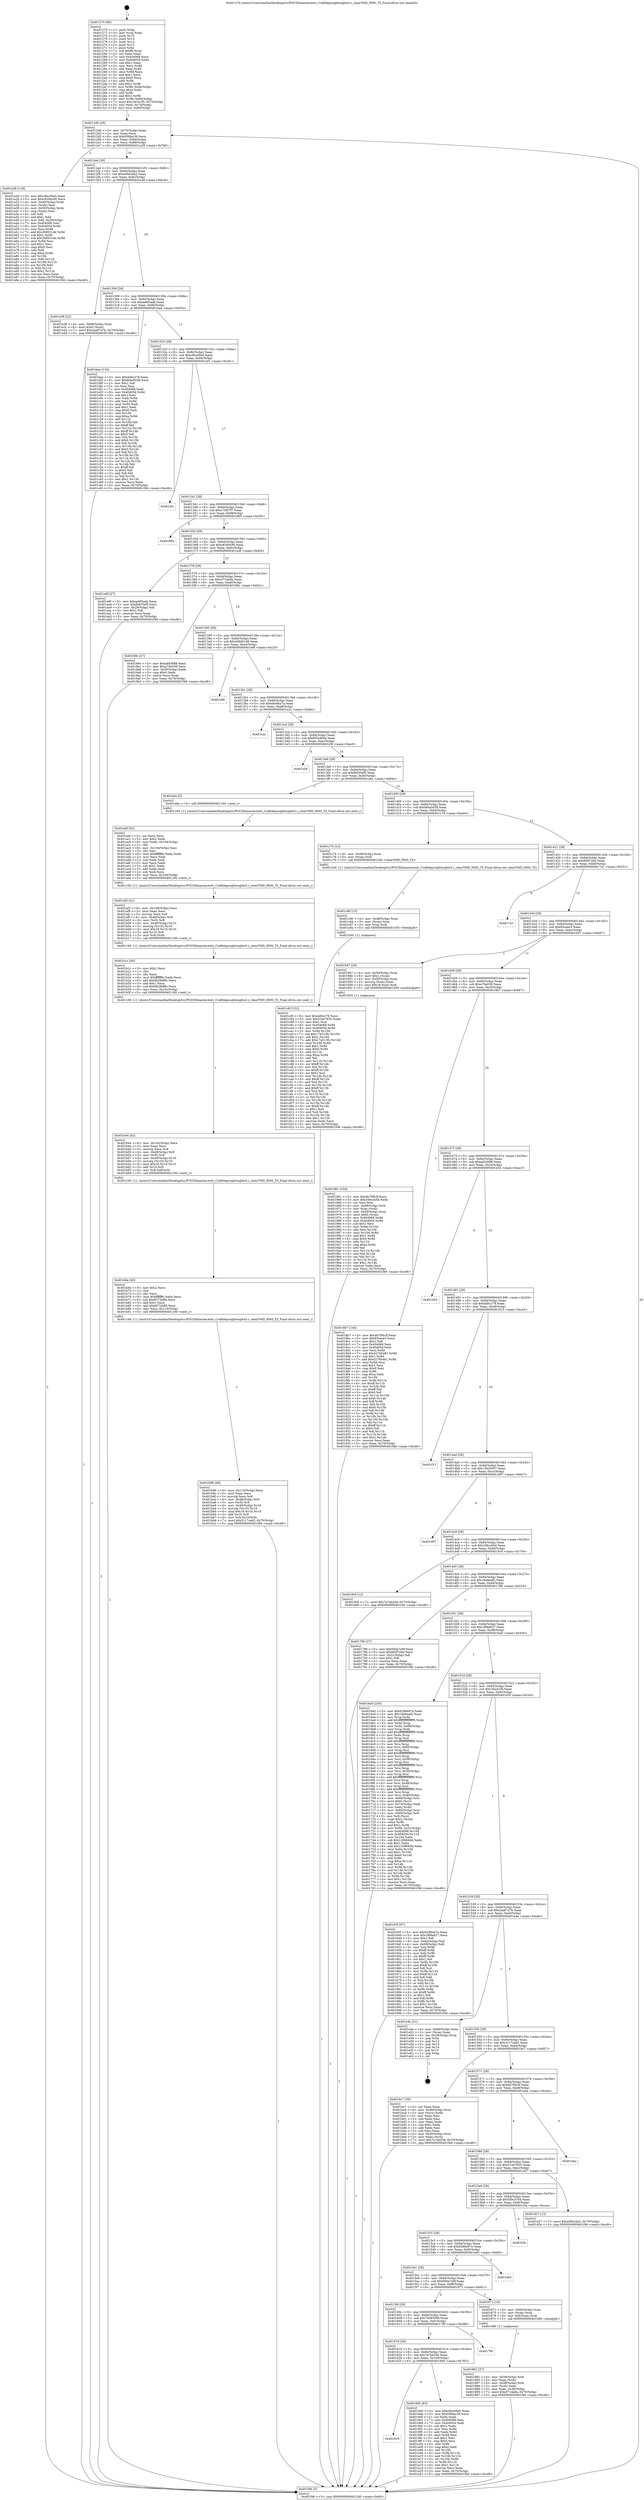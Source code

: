 digraph "0x401270" {
  label = "0x401270 (/mnt/c/Users/mathe/Desktop/tcc/POCII/binaries/extr_Craftdepssqlitesqlite3.c_clearYMD_HMS_TZ_Final-ollvm.out::main(0))"
  labelloc = "t"
  node[shape=record]

  Entry [label="",width=0.3,height=0.3,shape=circle,fillcolor=black,style=filled]
  "0x4012d0" [label="{
     0x4012d0 [29]\l
     | [instrs]\l
     &nbsp;&nbsp;0x4012d0 \<+3\>: mov -0x70(%rbp),%eax\l
     &nbsp;&nbsp;0x4012d3 \<+2\>: mov %eax,%ecx\l
     &nbsp;&nbsp;0x4012d5 \<+6\>: sub $0x93fdac36,%ecx\l
     &nbsp;&nbsp;0x4012db \<+6\>: mov %eax,-0x84(%rbp)\l
     &nbsp;&nbsp;0x4012e1 \<+6\>: mov %ecx,-0x88(%rbp)\l
     &nbsp;&nbsp;0x4012e7 \<+6\>: je 0000000000401a28 \<main+0x7b8\>\l
  }"]
  "0x401a28" [label="{
     0x401a28 [119]\l
     | [instrs]\l
     &nbsp;&nbsp;0x401a28 \<+5\>: mov $0xc6bc09a5,%eax\l
     &nbsp;&nbsp;0x401a2d \<+5\>: mov $0xc8300c90,%ecx\l
     &nbsp;&nbsp;0x401a32 \<+4\>: mov -0x40(%rbp),%rdx\l
     &nbsp;&nbsp;0x401a36 \<+2\>: mov (%rdx),%esi\l
     &nbsp;&nbsp;0x401a38 \<+4\>: mov -0x50(%rbp),%rdx\l
     &nbsp;&nbsp;0x401a3c \<+2\>: cmp (%rdx),%esi\l
     &nbsp;&nbsp;0x401a3e \<+4\>: setl %dil\l
     &nbsp;&nbsp;0x401a42 \<+4\>: and $0x1,%dil\l
     &nbsp;&nbsp;0x401a46 \<+4\>: mov %dil,-0x29(%rbp)\l
     &nbsp;&nbsp;0x401a4a \<+7\>: mov 0x404068,%esi\l
     &nbsp;&nbsp;0x401a51 \<+8\>: mov 0x404054,%r8d\l
     &nbsp;&nbsp;0x401a59 \<+3\>: mov %esi,%r9d\l
     &nbsp;&nbsp;0x401a5c \<+7\>: add $0x269531de,%r9d\l
     &nbsp;&nbsp;0x401a63 \<+4\>: sub $0x1,%r9d\l
     &nbsp;&nbsp;0x401a67 \<+7\>: sub $0x269531de,%r9d\l
     &nbsp;&nbsp;0x401a6e \<+4\>: imul %r9d,%esi\l
     &nbsp;&nbsp;0x401a72 \<+3\>: and $0x1,%esi\l
     &nbsp;&nbsp;0x401a75 \<+3\>: cmp $0x0,%esi\l
     &nbsp;&nbsp;0x401a78 \<+4\>: sete %dil\l
     &nbsp;&nbsp;0x401a7c \<+4\>: cmp $0xa,%r8d\l
     &nbsp;&nbsp;0x401a80 \<+4\>: setl %r10b\l
     &nbsp;&nbsp;0x401a84 \<+3\>: mov %dil,%r11b\l
     &nbsp;&nbsp;0x401a87 \<+3\>: and %r10b,%r11b\l
     &nbsp;&nbsp;0x401a8a \<+3\>: xor %r10b,%dil\l
     &nbsp;&nbsp;0x401a8d \<+3\>: or %dil,%r11b\l
     &nbsp;&nbsp;0x401a90 \<+4\>: test $0x1,%r11b\l
     &nbsp;&nbsp;0x401a94 \<+3\>: cmovne %ecx,%eax\l
     &nbsp;&nbsp;0x401a97 \<+3\>: mov %eax,-0x70(%rbp)\l
     &nbsp;&nbsp;0x401a9a \<+5\>: jmp 0000000000401f46 \<main+0xcd6\>\l
  }"]
  "0x4012ed" [label="{
     0x4012ed [28]\l
     | [instrs]\l
     &nbsp;&nbsp;0x4012ed \<+5\>: jmp 00000000004012f2 \<main+0x82\>\l
     &nbsp;&nbsp;0x4012f2 \<+6\>: mov -0x84(%rbp),%eax\l
     &nbsp;&nbsp;0x4012f8 \<+5\>: sub $0xa09e2da2,%eax\l
     &nbsp;&nbsp;0x4012fd \<+6\>: mov %eax,-0x8c(%rbp)\l
     &nbsp;&nbsp;0x401303 \<+6\>: je 0000000000401e38 \<main+0xbc8\>\l
  }"]
  Exit [label="",width=0.3,height=0.3,shape=circle,fillcolor=black,style=filled,peripheries=2]
  "0x401e38" [label="{
     0x401e38 [22]\l
     | [instrs]\l
     &nbsp;&nbsp;0x401e38 \<+4\>: mov -0x68(%rbp),%rax\l
     &nbsp;&nbsp;0x401e3c \<+6\>: movl $0x0,(%rax)\l
     &nbsp;&nbsp;0x401e42 \<+7\>: movl $0x2aa87a7b,-0x70(%rbp)\l
     &nbsp;&nbsp;0x401e49 \<+5\>: jmp 0000000000401f46 \<main+0xcd6\>\l
  }"]
  "0x401309" [label="{
     0x401309 [28]\l
     | [instrs]\l
     &nbsp;&nbsp;0x401309 \<+5\>: jmp 000000000040130e \<main+0x9e\>\l
     &nbsp;&nbsp;0x40130e \<+6\>: mov -0x84(%rbp),%eax\l
     &nbsp;&nbsp;0x401314 \<+5\>: sub $0xae6f3aab,%eax\l
     &nbsp;&nbsp;0x401319 \<+6\>: mov %eax,-0x90(%rbp)\l
     &nbsp;&nbsp;0x40131f \<+6\>: je 0000000000401bee \<main+0x97e\>\l
  }"]
  "0x401c8f" [label="{
     0x401c8f [152]\l
     | [instrs]\l
     &nbsp;&nbsp;0x401c8f \<+5\>: mov $0xdd0c278,%ecx\l
     &nbsp;&nbsp;0x401c94 \<+5\>: mov $0x51ee7835,%edx\l
     &nbsp;&nbsp;0x401c99 \<+3\>: mov $0x1,%sil\l
     &nbsp;&nbsp;0x401c9c \<+8\>: mov 0x404068,%r8d\l
     &nbsp;&nbsp;0x401ca4 \<+8\>: mov 0x404054,%r9d\l
     &nbsp;&nbsp;0x401cac \<+3\>: mov %r8d,%r10d\l
     &nbsp;&nbsp;0x401caf \<+7\>: sub $0x17a513fc,%r10d\l
     &nbsp;&nbsp;0x401cb6 \<+4\>: sub $0x1,%r10d\l
     &nbsp;&nbsp;0x401cba \<+7\>: add $0x17a513fc,%r10d\l
     &nbsp;&nbsp;0x401cc1 \<+4\>: imul %r10d,%r8d\l
     &nbsp;&nbsp;0x401cc5 \<+4\>: and $0x1,%r8d\l
     &nbsp;&nbsp;0x401cc9 \<+4\>: cmp $0x0,%r8d\l
     &nbsp;&nbsp;0x401ccd \<+4\>: sete %r11b\l
     &nbsp;&nbsp;0x401cd1 \<+4\>: cmp $0xa,%r9d\l
     &nbsp;&nbsp;0x401cd5 \<+3\>: setl %bl\l
     &nbsp;&nbsp;0x401cd8 \<+3\>: mov %r11b,%r14b\l
     &nbsp;&nbsp;0x401cdb \<+4\>: xor $0xff,%r14b\l
     &nbsp;&nbsp;0x401cdf \<+3\>: mov %bl,%r15b\l
     &nbsp;&nbsp;0x401ce2 \<+4\>: xor $0xff,%r15b\l
     &nbsp;&nbsp;0x401ce6 \<+4\>: xor $0x1,%sil\l
     &nbsp;&nbsp;0x401cea \<+3\>: mov %r14b,%r12b\l
     &nbsp;&nbsp;0x401ced \<+4\>: and $0xff,%r12b\l
     &nbsp;&nbsp;0x401cf1 \<+3\>: and %sil,%r11b\l
     &nbsp;&nbsp;0x401cf4 \<+3\>: mov %r15b,%r13b\l
     &nbsp;&nbsp;0x401cf7 \<+4\>: and $0xff,%r13b\l
     &nbsp;&nbsp;0x401cfb \<+3\>: and %sil,%bl\l
     &nbsp;&nbsp;0x401cfe \<+3\>: or %r11b,%r12b\l
     &nbsp;&nbsp;0x401d01 \<+3\>: or %bl,%r13b\l
     &nbsp;&nbsp;0x401d04 \<+3\>: xor %r13b,%r12b\l
     &nbsp;&nbsp;0x401d07 \<+3\>: or %r15b,%r14b\l
     &nbsp;&nbsp;0x401d0a \<+4\>: xor $0xff,%r14b\l
     &nbsp;&nbsp;0x401d0e \<+4\>: or $0x1,%sil\l
     &nbsp;&nbsp;0x401d12 \<+3\>: and %sil,%r14b\l
     &nbsp;&nbsp;0x401d15 \<+3\>: or %r14b,%r12b\l
     &nbsp;&nbsp;0x401d18 \<+4\>: test $0x1,%r12b\l
     &nbsp;&nbsp;0x401d1c \<+3\>: cmovne %edx,%ecx\l
     &nbsp;&nbsp;0x401d1f \<+3\>: mov %ecx,-0x70(%rbp)\l
     &nbsp;&nbsp;0x401d22 \<+5\>: jmp 0000000000401f46 \<main+0xcd6\>\l
  }"]
  "0x401bee" [label="{
     0x401bee [134]\l
     | [instrs]\l
     &nbsp;&nbsp;0x401bee \<+5\>: mov $0xdd0c278,%eax\l
     &nbsp;&nbsp;0x401bf3 \<+5\>: mov $0xfd4a5038,%ecx\l
     &nbsp;&nbsp;0x401bf8 \<+2\>: mov $0x1,%dl\l
     &nbsp;&nbsp;0x401bfa \<+2\>: xor %esi,%esi\l
     &nbsp;&nbsp;0x401bfc \<+7\>: mov 0x404068,%edi\l
     &nbsp;&nbsp;0x401c03 \<+8\>: mov 0x404054,%r8d\l
     &nbsp;&nbsp;0x401c0b \<+3\>: sub $0x1,%esi\l
     &nbsp;&nbsp;0x401c0e \<+3\>: mov %edi,%r9d\l
     &nbsp;&nbsp;0x401c11 \<+3\>: add %esi,%r9d\l
     &nbsp;&nbsp;0x401c14 \<+4\>: imul %r9d,%edi\l
     &nbsp;&nbsp;0x401c18 \<+3\>: and $0x1,%edi\l
     &nbsp;&nbsp;0x401c1b \<+3\>: cmp $0x0,%edi\l
     &nbsp;&nbsp;0x401c1e \<+4\>: sete %r10b\l
     &nbsp;&nbsp;0x401c22 \<+4\>: cmp $0xa,%r8d\l
     &nbsp;&nbsp;0x401c26 \<+4\>: setl %r11b\l
     &nbsp;&nbsp;0x401c2a \<+3\>: mov %r10b,%bl\l
     &nbsp;&nbsp;0x401c2d \<+3\>: xor $0xff,%bl\l
     &nbsp;&nbsp;0x401c30 \<+3\>: mov %r11b,%r14b\l
     &nbsp;&nbsp;0x401c33 \<+4\>: xor $0xff,%r14b\l
     &nbsp;&nbsp;0x401c37 \<+3\>: xor $0x0,%dl\l
     &nbsp;&nbsp;0x401c3a \<+3\>: mov %bl,%r15b\l
     &nbsp;&nbsp;0x401c3d \<+4\>: and $0x0,%r15b\l
     &nbsp;&nbsp;0x401c41 \<+3\>: and %dl,%r10b\l
     &nbsp;&nbsp;0x401c44 \<+3\>: mov %r14b,%r12b\l
     &nbsp;&nbsp;0x401c47 \<+4\>: and $0x0,%r12b\l
     &nbsp;&nbsp;0x401c4b \<+3\>: and %dl,%r11b\l
     &nbsp;&nbsp;0x401c4e \<+3\>: or %r10b,%r15b\l
     &nbsp;&nbsp;0x401c51 \<+3\>: or %r11b,%r12b\l
     &nbsp;&nbsp;0x401c54 \<+3\>: xor %r12b,%r15b\l
     &nbsp;&nbsp;0x401c57 \<+3\>: or %r14b,%bl\l
     &nbsp;&nbsp;0x401c5a \<+3\>: xor $0xff,%bl\l
     &nbsp;&nbsp;0x401c5d \<+3\>: or $0x0,%dl\l
     &nbsp;&nbsp;0x401c60 \<+2\>: and %dl,%bl\l
     &nbsp;&nbsp;0x401c62 \<+3\>: or %bl,%r15b\l
     &nbsp;&nbsp;0x401c65 \<+4\>: test $0x1,%r15b\l
     &nbsp;&nbsp;0x401c69 \<+3\>: cmovne %ecx,%eax\l
     &nbsp;&nbsp;0x401c6c \<+3\>: mov %eax,-0x70(%rbp)\l
     &nbsp;&nbsp;0x401c6f \<+5\>: jmp 0000000000401f46 \<main+0xcd6\>\l
  }"]
  "0x401325" [label="{
     0x401325 [28]\l
     | [instrs]\l
     &nbsp;&nbsp;0x401325 \<+5\>: jmp 000000000040132a \<main+0xba\>\l
     &nbsp;&nbsp;0x40132a \<+6\>: mov -0x84(%rbp),%eax\l
     &nbsp;&nbsp;0x401330 \<+5\>: sub $0xc6bc09a5,%eax\l
     &nbsp;&nbsp;0x401335 \<+6\>: mov %eax,-0x94(%rbp)\l
     &nbsp;&nbsp;0x40133b \<+6\>: je 0000000000401ef1 \<main+0xc81\>\l
  }"]
  "0x401c80" [label="{
     0x401c80 [15]\l
     | [instrs]\l
     &nbsp;&nbsp;0x401c80 \<+4\>: mov -0x48(%rbp),%rax\l
     &nbsp;&nbsp;0x401c84 \<+3\>: mov (%rax),%rax\l
     &nbsp;&nbsp;0x401c87 \<+3\>: mov %rax,%rdi\l
     &nbsp;&nbsp;0x401c8a \<+5\>: call 0000000000401030 \<free@plt\>\l
     | [calls]\l
     &nbsp;&nbsp;0x401030 \{1\} (unknown)\l
  }"]
  "0x401ef1" [label="{
     0x401ef1\l
  }", style=dashed]
  "0x401341" [label="{
     0x401341 [28]\l
     | [instrs]\l
     &nbsp;&nbsp;0x401341 \<+5\>: jmp 0000000000401346 \<main+0xd6\>\l
     &nbsp;&nbsp;0x401346 \<+6\>: mov -0x84(%rbp),%eax\l
     &nbsp;&nbsp;0x40134c \<+5\>: sub $0xc73fd7f7,%eax\l
     &nbsp;&nbsp;0x401351 \<+6\>: mov %eax,-0x98(%rbp)\l
     &nbsp;&nbsp;0x401357 \<+6\>: je 0000000000401865 \<main+0x5f5\>\l
  }"]
  "0x401b96" [label="{
     0x401b96 [49]\l
     | [instrs]\l
     &nbsp;&nbsp;0x401b96 \<+6\>: mov -0x110(%rbp),%ecx\l
     &nbsp;&nbsp;0x401b9c \<+3\>: imul %eax,%ecx\l
     &nbsp;&nbsp;0x401b9f \<+3\>: movslq %ecx,%r8\l
     &nbsp;&nbsp;0x401ba2 \<+4\>: mov -0x48(%rbp),%r9\l
     &nbsp;&nbsp;0x401ba6 \<+3\>: mov (%r9),%r9\l
     &nbsp;&nbsp;0x401ba9 \<+4\>: mov -0x40(%rbp),%r10\l
     &nbsp;&nbsp;0x401bad \<+3\>: movslq (%r10),%r10\l
     &nbsp;&nbsp;0x401bb0 \<+4\>: imul $0x18,%r10,%r10\l
     &nbsp;&nbsp;0x401bb4 \<+3\>: add %r10,%r9\l
     &nbsp;&nbsp;0x401bb7 \<+4\>: mov %r8,0x10(%r9)\l
     &nbsp;&nbsp;0x401bbb \<+7\>: movl $0x3117cab5,-0x70(%rbp)\l
     &nbsp;&nbsp;0x401bc2 \<+5\>: jmp 0000000000401f46 \<main+0xcd6\>\l
  }"]
  "0x401865" [label="{
     0x401865\l
  }", style=dashed]
  "0x40135d" [label="{
     0x40135d [28]\l
     | [instrs]\l
     &nbsp;&nbsp;0x40135d \<+5\>: jmp 0000000000401362 \<main+0xf2\>\l
     &nbsp;&nbsp;0x401362 \<+6\>: mov -0x84(%rbp),%eax\l
     &nbsp;&nbsp;0x401368 \<+5\>: sub $0xc8300c90,%eax\l
     &nbsp;&nbsp;0x40136d \<+6\>: mov %eax,-0x9c(%rbp)\l
     &nbsp;&nbsp;0x401373 \<+6\>: je 0000000000401a9f \<main+0x82f\>\l
  }"]
  "0x401b6e" [label="{
     0x401b6e [40]\l
     | [instrs]\l
     &nbsp;&nbsp;0x401b6e \<+5\>: mov $0x2,%ecx\l
     &nbsp;&nbsp;0x401b73 \<+1\>: cltd\l
     &nbsp;&nbsp;0x401b74 \<+2\>: idiv %ecx\l
     &nbsp;&nbsp;0x401b76 \<+6\>: imul $0xfffffffe,%edx,%ecx\l
     &nbsp;&nbsp;0x401b7c \<+6\>: sub $0x8272bff4,%ecx\l
     &nbsp;&nbsp;0x401b82 \<+3\>: add $0x1,%ecx\l
     &nbsp;&nbsp;0x401b85 \<+6\>: add $0x8272bff4,%ecx\l
     &nbsp;&nbsp;0x401b8b \<+6\>: mov %ecx,-0x110(%rbp)\l
     &nbsp;&nbsp;0x401b91 \<+5\>: call 0000000000401160 \<next_i\>\l
     | [calls]\l
     &nbsp;&nbsp;0x401160 \{1\} (/mnt/c/Users/mathe/Desktop/tcc/POCII/binaries/extr_Craftdepssqlitesqlite3.c_clearYMD_HMS_TZ_Final-ollvm.out::next_i)\l
  }"]
  "0x401a9f" [label="{
     0x401a9f [27]\l
     | [instrs]\l
     &nbsp;&nbsp;0x401a9f \<+5\>: mov $0xae6f3aab,%eax\l
     &nbsp;&nbsp;0x401aa4 \<+5\>: mov $0xfb835ef5,%ecx\l
     &nbsp;&nbsp;0x401aa9 \<+3\>: mov -0x29(%rbp),%dl\l
     &nbsp;&nbsp;0x401aac \<+3\>: test $0x1,%dl\l
     &nbsp;&nbsp;0x401aaf \<+3\>: cmovne %ecx,%eax\l
     &nbsp;&nbsp;0x401ab2 \<+3\>: mov %eax,-0x70(%rbp)\l
     &nbsp;&nbsp;0x401ab5 \<+5\>: jmp 0000000000401f46 \<main+0xcd6\>\l
  }"]
  "0x401379" [label="{
     0x401379 [28]\l
     | [instrs]\l
     &nbsp;&nbsp;0x401379 \<+5\>: jmp 000000000040137e \<main+0x10e\>\l
     &nbsp;&nbsp;0x40137e \<+6\>: mov -0x84(%rbp),%eax\l
     &nbsp;&nbsp;0x401384 \<+5\>: sub $0xcf71da9a,%eax\l
     &nbsp;&nbsp;0x401389 \<+6\>: mov %eax,-0xa0(%rbp)\l
     &nbsp;&nbsp;0x40138f \<+6\>: je 000000000040189c \<main+0x62c\>\l
  }"]
  "0x401b44" [label="{
     0x401b44 [42]\l
     | [instrs]\l
     &nbsp;&nbsp;0x401b44 \<+6\>: mov -0x10c(%rbp),%ecx\l
     &nbsp;&nbsp;0x401b4a \<+3\>: imul %eax,%ecx\l
     &nbsp;&nbsp;0x401b4d \<+3\>: movslq %ecx,%r8\l
     &nbsp;&nbsp;0x401b50 \<+4\>: mov -0x48(%rbp),%r9\l
     &nbsp;&nbsp;0x401b54 \<+3\>: mov (%r9),%r9\l
     &nbsp;&nbsp;0x401b57 \<+4\>: mov -0x40(%rbp),%r10\l
     &nbsp;&nbsp;0x401b5b \<+3\>: movslq (%r10),%r10\l
     &nbsp;&nbsp;0x401b5e \<+4\>: imul $0x18,%r10,%r10\l
     &nbsp;&nbsp;0x401b62 \<+3\>: add %r10,%r9\l
     &nbsp;&nbsp;0x401b65 \<+4\>: mov %r8,0x8(%r9)\l
     &nbsp;&nbsp;0x401b69 \<+5\>: call 0000000000401160 \<next_i\>\l
     | [calls]\l
     &nbsp;&nbsp;0x401160 \{1\} (/mnt/c/Users/mathe/Desktop/tcc/POCII/binaries/extr_Craftdepssqlitesqlite3.c_clearYMD_HMS_TZ_Final-ollvm.out::next_i)\l
  }"]
  "0x40189c" [label="{
     0x40189c [27]\l
     | [instrs]\l
     &nbsp;&nbsp;0x40189c \<+5\>: mov $0xad43688,%eax\l
     &nbsp;&nbsp;0x4018a1 \<+5\>: mov $0xa76e039,%ecx\l
     &nbsp;&nbsp;0x4018a6 \<+3\>: mov -0x30(%rbp),%edx\l
     &nbsp;&nbsp;0x4018a9 \<+3\>: cmp $0x0,%edx\l
     &nbsp;&nbsp;0x4018ac \<+3\>: cmove %ecx,%eax\l
     &nbsp;&nbsp;0x4018af \<+3\>: mov %eax,-0x70(%rbp)\l
     &nbsp;&nbsp;0x4018b2 \<+5\>: jmp 0000000000401f46 \<main+0xcd6\>\l
  }"]
  "0x401395" [label="{
     0x401395 [28]\l
     | [instrs]\l
     &nbsp;&nbsp;0x401395 \<+5\>: jmp 000000000040139a \<main+0x12a\>\l
     &nbsp;&nbsp;0x40139a \<+6\>: mov -0x84(%rbp),%eax\l
     &nbsp;&nbsp;0x4013a0 \<+5\>: sub $0xd49d01d6,%eax\l
     &nbsp;&nbsp;0x4013a5 \<+6\>: mov %eax,-0xa4(%rbp)\l
     &nbsp;&nbsp;0x4013ab \<+6\>: je 0000000000401e9f \<main+0xc2f\>\l
  }"]
  "0x401b1c" [label="{
     0x401b1c [40]\l
     | [instrs]\l
     &nbsp;&nbsp;0x401b1c \<+5\>: mov $0x2,%ecx\l
     &nbsp;&nbsp;0x401b21 \<+1\>: cltd\l
     &nbsp;&nbsp;0x401b22 \<+2\>: idiv %ecx\l
     &nbsp;&nbsp;0x401b24 \<+6\>: imul $0xfffffffe,%edx,%ecx\l
     &nbsp;&nbsp;0x401b2a \<+6\>: add $0x9b28df8c,%ecx\l
     &nbsp;&nbsp;0x401b30 \<+3\>: add $0x1,%ecx\l
     &nbsp;&nbsp;0x401b33 \<+6\>: sub $0x9b28df8c,%ecx\l
     &nbsp;&nbsp;0x401b39 \<+6\>: mov %ecx,-0x10c(%rbp)\l
     &nbsp;&nbsp;0x401b3f \<+5\>: call 0000000000401160 \<next_i\>\l
     | [calls]\l
     &nbsp;&nbsp;0x401160 \{1\} (/mnt/c/Users/mathe/Desktop/tcc/POCII/binaries/extr_Craftdepssqlitesqlite3.c_clearYMD_HMS_TZ_Final-ollvm.out::next_i)\l
  }"]
  "0x401e9f" [label="{
     0x401e9f\l
  }", style=dashed]
  "0x4013b1" [label="{
     0x4013b1 [28]\l
     | [instrs]\l
     &nbsp;&nbsp;0x4013b1 \<+5\>: jmp 00000000004013b6 \<main+0x146\>\l
     &nbsp;&nbsp;0x4013b6 \<+6\>: mov -0x84(%rbp),%eax\l
     &nbsp;&nbsp;0x4013bc \<+5\>: sub $0xebc6ba7a,%eax\l
     &nbsp;&nbsp;0x4013c1 \<+6\>: mov %eax,-0xa8(%rbp)\l
     &nbsp;&nbsp;0x4013c7 \<+6\>: je 0000000000401e2c \<main+0xbbc\>\l
  }"]
  "0x401af3" [label="{
     0x401af3 [41]\l
     | [instrs]\l
     &nbsp;&nbsp;0x401af3 \<+6\>: mov -0x108(%rbp),%ecx\l
     &nbsp;&nbsp;0x401af9 \<+3\>: imul %eax,%ecx\l
     &nbsp;&nbsp;0x401afc \<+3\>: movslq %ecx,%r8\l
     &nbsp;&nbsp;0x401aff \<+4\>: mov -0x48(%rbp),%r9\l
     &nbsp;&nbsp;0x401b03 \<+3\>: mov (%r9),%r9\l
     &nbsp;&nbsp;0x401b06 \<+4\>: mov -0x40(%rbp),%r10\l
     &nbsp;&nbsp;0x401b0a \<+3\>: movslq (%r10),%r10\l
     &nbsp;&nbsp;0x401b0d \<+4\>: imul $0x18,%r10,%r10\l
     &nbsp;&nbsp;0x401b11 \<+3\>: add %r10,%r9\l
     &nbsp;&nbsp;0x401b14 \<+3\>: mov %r8,(%r9)\l
     &nbsp;&nbsp;0x401b17 \<+5\>: call 0000000000401160 \<next_i\>\l
     | [calls]\l
     &nbsp;&nbsp;0x401160 \{1\} (/mnt/c/Users/mathe/Desktop/tcc/POCII/binaries/extr_Craftdepssqlitesqlite3.c_clearYMD_HMS_TZ_Final-ollvm.out::next_i)\l
  }"]
  "0x401e2c" [label="{
     0x401e2c\l
  }", style=dashed]
  "0x4013cd" [label="{
     0x4013cd [28]\l
     | [instrs]\l
     &nbsp;&nbsp;0x4013cd \<+5\>: jmp 00000000004013d2 \<main+0x162\>\l
     &nbsp;&nbsp;0x4013d2 \<+6\>: mov -0x84(%rbp),%eax\l
     &nbsp;&nbsp;0x4013d8 \<+5\>: sub $0xf052d6da,%eax\l
     &nbsp;&nbsp;0x4013dd \<+6\>: mov %eax,-0xac(%rbp)\l
     &nbsp;&nbsp;0x4013e3 \<+6\>: je 0000000000401d3f \<main+0xacf\>\l
  }"]
  "0x401abf" [label="{
     0x401abf [52]\l
     | [instrs]\l
     &nbsp;&nbsp;0x401abf \<+2\>: xor %ecx,%ecx\l
     &nbsp;&nbsp;0x401ac1 \<+5\>: mov $0x2,%edx\l
     &nbsp;&nbsp;0x401ac6 \<+6\>: mov %edx,-0x104(%rbp)\l
     &nbsp;&nbsp;0x401acc \<+1\>: cltd\l
     &nbsp;&nbsp;0x401acd \<+6\>: mov -0x104(%rbp),%esi\l
     &nbsp;&nbsp;0x401ad3 \<+2\>: idiv %esi\l
     &nbsp;&nbsp;0x401ad5 \<+6\>: imul $0xfffffffe,%edx,%edx\l
     &nbsp;&nbsp;0x401adb \<+2\>: mov %ecx,%edi\l
     &nbsp;&nbsp;0x401add \<+2\>: sub %edx,%edi\l
     &nbsp;&nbsp;0x401adf \<+2\>: mov %ecx,%edx\l
     &nbsp;&nbsp;0x401ae1 \<+3\>: sub $0x1,%edx\l
     &nbsp;&nbsp;0x401ae4 \<+2\>: add %edx,%edi\l
     &nbsp;&nbsp;0x401ae6 \<+2\>: sub %edi,%ecx\l
     &nbsp;&nbsp;0x401ae8 \<+6\>: mov %ecx,-0x108(%rbp)\l
     &nbsp;&nbsp;0x401aee \<+5\>: call 0000000000401160 \<next_i\>\l
     | [calls]\l
     &nbsp;&nbsp;0x401160 \{1\} (/mnt/c/Users/mathe/Desktop/tcc/POCII/binaries/extr_Craftdepssqlitesqlite3.c_clearYMD_HMS_TZ_Final-ollvm.out::next_i)\l
  }"]
  "0x401d3f" [label="{
     0x401d3f\l
  }", style=dashed]
  "0x4013e9" [label="{
     0x4013e9 [28]\l
     | [instrs]\l
     &nbsp;&nbsp;0x4013e9 \<+5\>: jmp 00000000004013ee \<main+0x17e\>\l
     &nbsp;&nbsp;0x4013ee \<+6\>: mov -0x84(%rbp),%eax\l
     &nbsp;&nbsp;0x4013f4 \<+5\>: sub $0xfb835ef5,%eax\l
     &nbsp;&nbsp;0x4013f9 \<+6\>: mov %eax,-0xb0(%rbp)\l
     &nbsp;&nbsp;0x4013ff \<+6\>: je 0000000000401aba \<main+0x84a\>\l
  }"]
  "0x401635" [label="{
     0x401635\l
  }", style=dashed]
  "0x401aba" [label="{
     0x401aba [5]\l
     | [instrs]\l
     &nbsp;&nbsp;0x401aba \<+5\>: call 0000000000401160 \<next_i\>\l
     | [calls]\l
     &nbsp;&nbsp;0x401160 \{1\} (/mnt/c/Users/mathe/Desktop/tcc/POCII/binaries/extr_Craftdepssqlitesqlite3.c_clearYMD_HMS_TZ_Final-ollvm.out::next_i)\l
  }"]
  "0x401405" [label="{
     0x401405 [28]\l
     | [instrs]\l
     &nbsp;&nbsp;0x401405 \<+5\>: jmp 000000000040140a \<main+0x19a\>\l
     &nbsp;&nbsp;0x40140a \<+6\>: mov -0x84(%rbp),%eax\l
     &nbsp;&nbsp;0x401410 \<+5\>: sub $0xfd4a5038,%eax\l
     &nbsp;&nbsp;0x401415 \<+6\>: mov %eax,-0xb4(%rbp)\l
     &nbsp;&nbsp;0x40141b \<+6\>: je 0000000000401c74 \<main+0xa04\>\l
  }"]
  "0x4019d5" [label="{
     0x4019d5 [83]\l
     | [instrs]\l
     &nbsp;&nbsp;0x4019d5 \<+5\>: mov $0xc6bc09a5,%eax\l
     &nbsp;&nbsp;0x4019da \<+5\>: mov $0x93fdac36,%ecx\l
     &nbsp;&nbsp;0x4019df \<+2\>: xor %edx,%edx\l
     &nbsp;&nbsp;0x4019e1 \<+7\>: mov 0x404068,%esi\l
     &nbsp;&nbsp;0x4019e8 \<+7\>: mov 0x404054,%edi\l
     &nbsp;&nbsp;0x4019ef \<+3\>: sub $0x1,%edx\l
     &nbsp;&nbsp;0x4019f2 \<+3\>: mov %esi,%r8d\l
     &nbsp;&nbsp;0x4019f5 \<+3\>: add %edx,%r8d\l
     &nbsp;&nbsp;0x4019f8 \<+4\>: imul %r8d,%esi\l
     &nbsp;&nbsp;0x4019fc \<+3\>: and $0x1,%esi\l
     &nbsp;&nbsp;0x4019ff \<+3\>: cmp $0x0,%esi\l
     &nbsp;&nbsp;0x401a02 \<+4\>: sete %r9b\l
     &nbsp;&nbsp;0x401a06 \<+3\>: cmp $0xa,%edi\l
     &nbsp;&nbsp;0x401a09 \<+4\>: setl %r10b\l
     &nbsp;&nbsp;0x401a0d \<+3\>: mov %r9b,%r11b\l
     &nbsp;&nbsp;0x401a10 \<+3\>: and %r10b,%r11b\l
     &nbsp;&nbsp;0x401a13 \<+3\>: xor %r10b,%r9b\l
     &nbsp;&nbsp;0x401a16 \<+3\>: or %r9b,%r11b\l
     &nbsp;&nbsp;0x401a19 \<+4\>: test $0x1,%r11b\l
     &nbsp;&nbsp;0x401a1d \<+3\>: cmovne %ecx,%eax\l
     &nbsp;&nbsp;0x401a20 \<+3\>: mov %eax,-0x70(%rbp)\l
     &nbsp;&nbsp;0x401a23 \<+5\>: jmp 0000000000401f46 \<main+0xcd6\>\l
  }"]
  "0x401c74" [label="{
     0x401c74 [12]\l
     | [instrs]\l
     &nbsp;&nbsp;0x401c74 \<+4\>: mov -0x48(%rbp),%rax\l
     &nbsp;&nbsp;0x401c78 \<+3\>: mov (%rax),%rdi\l
     &nbsp;&nbsp;0x401c7b \<+5\>: call 0000000000401240 \<clearYMD_HMS_TZ\>\l
     | [calls]\l
     &nbsp;&nbsp;0x401240 \{1\} (/mnt/c/Users/mathe/Desktop/tcc/POCII/binaries/extr_Craftdepssqlitesqlite3.c_clearYMD_HMS_TZ_Final-ollvm.out::clearYMD_HMS_TZ)\l
  }"]
  "0x401421" [label="{
     0x401421 [28]\l
     | [instrs]\l
     &nbsp;&nbsp;0x401421 \<+5\>: jmp 0000000000401426 \<main+0x1b6\>\l
     &nbsp;&nbsp;0x401426 \<+6\>: mov -0x84(%rbp),%eax\l
     &nbsp;&nbsp;0x40142c \<+5\>: sub $0xfd5f72bd,%eax\l
     &nbsp;&nbsp;0x401431 \<+6\>: mov %eax,-0xb8(%rbp)\l
     &nbsp;&nbsp;0x401437 \<+6\>: je 00000000004017a1 \<main+0x531\>\l
  }"]
  "0x401619" [label="{
     0x401619 [28]\l
     | [instrs]\l
     &nbsp;&nbsp;0x401619 \<+5\>: jmp 000000000040161e \<main+0x3ae\>\l
     &nbsp;&nbsp;0x40161e \<+6\>: mov -0x84(%rbp),%eax\l
     &nbsp;&nbsp;0x401624 \<+5\>: sub $0x7a7ab20d,%eax\l
     &nbsp;&nbsp;0x401629 \<+6\>: mov %eax,-0x100(%rbp)\l
     &nbsp;&nbsp;0x40162f \<+6\>: je 00000000004019d5 \<main+0x765\>\l
  }"]
  "0x4017a1" [label="{
     0x4017a1\l
  }", style=dashed]
  "0x40143d" [label="{
     0x40143d [28]\l
     | [instrs]\l
     &nbsp;&nbsp;0x40143d \<+5\>: jmp 0000000000401442 \<main+0x1d2\>\l
     &nbsp;&nbsp;0x401442 \<+6\>: mov -0x84(%rbp),%eax\l
     &nbsp;&nbsp;0x401448 \<+5\>: sub $0x83ceee3,%eax\l
     &nbsp;&nbsp;0x40144d \<+6\>: mov %eax,-0xbc(%rbp)\l
     &nbsp;&nbsp;0x401453 \<+6\>: je 0000000000401947 \<main+0x6d7\>\l
  }"]
  "0x4017f9" [label="{
     0x4017f9\l
  }", style=dashed]
  "0x401947" [label="{
     0x401947 [26]\l
     | [instrs]\l
     &nbsp;&nbsp;0x401947 \<+4\>: mov -0x50(%rbp),%rax\l
     &nbsp;&nbsp;0x40194b \<+6\>: movl $0x1,(%rax)\l
     &nbsp;&nbsp;0x401951 \<+4\>: mov -0x50(%rbp),%rax\l
     &nbsp;&nbsp;0x401955 \<+3\>: movslq (%rax),%rax\l
     &nbsp;&nbsp;0x401958 \<+4\>: imul $0x18,%rax,%rdi\l
     &nbsp;&nbsp;0x40195c \<+5\>: call 0000000000401050 \<malloc@plt\>\l
     | [calls]\l
     &nbsp;&nbsp;0x401050 \{1\} (unknown)\l
  }"]
  "0x401459" [label="{
     0x401459 [28]\l
     | [instrs]\l
     &nbsp;&nbsp;0x401459 \<+5\>: jmp 000000000040145e \<main+0x1ee\>\l
     &nbsp;&nbsp;0x40145e \<+6\>: mov -0x84(%rbp),%eax\l
     &nbsp;&nbsp;0x401464 \<+5\>: sub $0xa76e039,%eax\l
     &nbsp;&nbsp;0x401469 \<+6\>: mov %eax,-0xc0(%rbp)\l
     &nbsp;&nbsp;0x40146f \<+6\>: je 00000000004018b7 \<main+0x647\>\l
  }"]
  "0x401961" [label="{
     0x401961 [104]\l
     | [instrs]\l
     &nbsp;&nbsp;0x401961 \<+5\>: mov $0x4b7f0b3f,%ecx\l
     &nbsp;&nbsp;0x401966 \<+5\>: mov $0x169ccb5d,%edx\l
     &nbsp;&nbsp;0x40196b \<+2\>: xor %esi,%esi\l
     &nbsp;&nbsp;0x40196d \<+4\>: mov -0x48(%rbp),%rdi\l
     &nbsp;&nbsp;0x401971 \<+3\>: mov %rax,(%rdi)\l
     &nbsp;&nbsp;0x401974 \<+4\>: mov -0x40(%rbp),%rax\l
     &nbsp;&nbsp;0x401978 \<+6\>: movl $0x0,(%rax)\l
     &nbsp;&nbsp;0x40197e \<+8\>: mov 0x404068,%r8d\l
     &nbsp;&nbsp;0x401986 \<+8\>: mov 0x404054,%r9d\l
     &nbsp;&nbsp;0x40198e \<+3\>: sub $0x1,%esi\l
     &nbsp;&nbsp;0x401991 \<+3\>: mov %r8d,%r10d\l
     &nbsp;&nbsp;0x401994 \<+3\>: add %esi,%r10d\l
     &nbsp;&nbsp;0x401997 \<+4\>: imul %r10d,%r8d\l
     &nbsp;&nbsp;0x40199b \<+4\>: and $0x1,%r8d\l
     &nbsp;&nbsp;0x40199f \<+4\>: cmp $0x0,%r8d\l
     &nbsp;&nbsp;0x4019a3 \<+4\>: sete %r11b\l
     &nbsp;&nbsp;0x4019a7 \<+4\>: cmp $0xa,%r9d\l
     &nbsp;&nbsp;0x4019ab \<+3\>: setl %bl\l
     &nbsp;&nbsp;0x4019ae \<+3\>: mov %r11b,%r14b\l
     &nbsp;&nbsp;0x4019b1 \<+3\>: and %bl,%r14b\l
     &nbsp;&nbsp;0x4019b4 \<+3\>: xor %bl,%r11b\l
     &nbsp;&nbsp;0x4019b7 \<+3\>: or %r11b,%r14b\l
     &nbsp;&nbsp;0x4019ba \<+4\>: test $0x1,%r14b\l
     &nbsp;&nbsp;0x4019be \<+3\>: cmovne %edx,%ecx\l
     &nbsp;&nbsp;0x4019c1 \<+3\>: mov %ecx,-0x70(%rbp)\l
     &nbsp;&nbsp;0x4019c4 \<+5\>: jmp 0000000000401f46 \<main+0xcd6\>\l
  }"]
  "0x4018b7" [label="{
     0x4018b7 [144]\l
     | [instrs]\l
     &nbsp;&nbsp;0x4018b7 \<+5\>: mov $0x4b7f0b3f,%eax\l
     &nbsp;&nbsp;0x4018bc \<+5\>: mov $0x83ceee3,%ecx\l
     &nbsp;&nbsp;0x4018c1 \<+2\>: mov $0x1,%dl\l
     &nbsp;&nbsp;0x4018c3 \<+7\>: mov 0x404068,%esi\l
     &nbsp;&nbsp;0x4018ca \<+7\>: mov 0x404054,%edi\l
     &nbsp;&nbsp;0x4018d1 \<+3\>: mov %esi,%r8d\l
     &nbsp;&nbsp;0x4018d4 \<+7\>: sub $0x4276b481,%r8d\l
     &nbsp;&nbsp;0x4018db \<+4\>: sub $0x1,%r8d\l
     &nbsp;&nbsp;0x4018df \<+7\>: add $0x4276b481,%r8d\l
     &nbsp;&nbsp;0x4018e6 \<+4\>: imul %r8d,%esi\l
     &nbsp;&nbsp;0x4018ea \<+3\>: and $0x1,%esi\l
     &nbsp;&nbsp;0x4018ed \<+3\>: cmp $0x0,%esi\l
     &nbsp;&nbsp;0x4018f0 \<+4\>: sete %r9b\l
     &nbsp;&nbsp;0x4018f4 \<+3\>: cmp $0xa,%edi\l
     &nbsp;&nbsp;0x4018f7 \<+4\>: setl %r10b\l
     &nbsp;&nbsp;0x4018fb \<+3\>: mov %r9b,%r11b\l
     &nbsp;&nbsp;0x4018fe \<+4\>: xor $0xff,%r11b\l
     &nbsp;&nbsp;0x401902 \<+3\>: mov %r10b,%bl\l
     &nbsp;&nbsp;0x401905 \<+3\>: xor $0xff,%bl\l
     &nbsp;&nbsp;0x401908 \<+3\>: xor $0x0,%dl\l
     &nbsp;&nbsp;0x40190b \<+3\>: mov %r11b,%r14b\l
     &nbsp;&nbsp;0x40190e \<+4\>: and $0x0,%r14b\l
     &nbsp;&nbsp;0x401912 \<+3\>: and %dl,%r9b\l
     &nbsp;&nbsp;0x401915 \<+3\>: mov %bl,%r15b\l
     &nbsp;&nbsp;0x401918 \<+4\>: and $0x0,%r15b\l
     &nbsp;&nbsp;0x40191c \<+3\>: and %dl,%r10b\l
     &nbsp;&nbsp;0x40191f \<+3\>: or %r9b,%r14b\l
     &nbsp;&nbsp;0x401922 \<+3\>: or %r10b,%r15b\l
     &nbsp;&nbsp;0x401925 \<+3\>: xor %r15b,%r14b\l
     &nbsp;&nbsp;0x401928 \<+3\>: or %bl,%r11b\l
     &nbsp;&nbsp;0x40192b \<+4\>: xor $0xff,%r11b\l
     &nbsp;&nbsp;0x40192f \<+3\>: or $0x0,%dl\l
     &nbsp;&nbsp;0x401932 \<+3\>: and %dl,%r11b\l
     &nbsp;&nbsp;0x401935 \<+3\>: or %r11b,%r14b\l
     &nbsp;&nbsp;0x401938 \<+4\>: test $0x1,%r14b\l
     &nbsp;&nbsp;0x40193c \<+3\>: cmovne %ecx,%eax\l
     &nbsp;&nbsp;0x40193f \<+3\>: mov %eax,-0x70(%rbp)\l
     &nbsp;&nbsp;0x401942 \<+5\>: jmp 0000000000401f46 \<main+0xcd6\>\l
  }"]
  "0x401475" [label="{
     0x401475 [28]\l
     | [instrs]\l
     &nbsp;&nbsp;0x401475 \<+5\>: jmp 000000000040147a \<main+0x20a\>\l
     &nbsp;&nbsp;0x40147a \<+6\>: mov -0x84(%rbp),%eax\l
     &nbsp;&nbsp;0x401480 \<+5\>: sub $0xad43688,%eax\l
     &nbsp;&nbsp;0x401485 \<+6\>: mov %eax,-0xc4(%rbp)\l
     &nbsp;&nbsp;0x40148b \<+6\>: je 0000000000401d33 \<main+0xac3\>\l
  }"]
  "0x401881" [label="{
     0x401881 [27]\l
     | [instrs]\l
     &nbsp;&nbsp;0x401881 \<+4\>: mov -0x58(%rbp),%rdi\l
     &nbsp;&nbsp;0x401885 \<+2\>: mov %eax,(%rdi)\l
     &nbsp;&nbsp;0x401887 \<+4\>: mov -0x58(%rbp),%rdi\l
     &nbsp;&nbsp;0x40188b \<+2\>: mov (%rdi),%eax\l
     &nbsp;&nbsp;0x40188d \<+3\>: mov %eax,-0x30(%rbp)\l
     &nbsp;&nbsp;0x401890 \<+7\>: movl $0xcf71da9a,-0x70(%rbp)\l
     &nbsp;&nbsp;0x401897 \<+5\>: jmp 0000000000401f46 \<main+0xcd6\>\l
  }"]
  "0x401d33" [label="{
     0x401d33\l
  }", style=dashed]
  "0x401491" [label="{
     0x401491 [28]\l
     | [instrs]\l
     &nbsp;&nbsp;0x401491 \<+5\>: jmp 0000000000401496 \<main+0x226\>\l
     &nbsp;&nbsp;0x401496 \<+6\>: mov -0x84(%rbp),%eax\l
     &nbsp;&nbsp;0x40149c \<+5\>: sub $0xdd0c278,%eax\l
     &nbsp;&nbsp;0x4014a1 \<+6\>: mov %eax,-0xc8(%rbp)\l
     &nbsp;&nbsp;0x4014a7 \<+6\>: je 0000000000401f13 \<main+0xca3\>\l
  }"]
  "0x4015fd" [label="{
     0x4015fd [28]\l
     | [instrs]\l
     &nbsp;&nbsp;0x4015fd \<+5\>: jmp 0000000000401602 \<main+0x392\>\l
     &nbsp;&nbsp;0x401602 \<+6\>: mov -0x84(%rbp),%eax\l
     &nbsp;&nbsp;0x401608 \<+5\>: sub $0x70d83009,%eax\l
     &nbsp;&nbsp;0x40160d \<+6\>: mov %eax,-0xfc(%rbp)\l
     &nbsp;&nbsp;0x401613 \<+6\>: je 00000000004017f9 \<main+0x589\>\l
  }"]
  "0x401f13" [label="{
     0x401f13\l
  }", style=dashed]
  "0x4014ad" [label="{
     0x4014ad [28]\l
     | [instrs]\l
     &nbsp;&nbsp;0x4014ad \<+5\>: jmp 00000000004014b2 \<main+0x242\>\l
     &nbsp;&nbsp;0x4014b2 \<+6\>: mov -0x84(%rbp),%eax\l
     &nbsp;&nbsp;0x4014b8 \<+5\>: sub $0x15b29c97,%eax\l
     &nbsp;&nbsp;0x4014bd \<+6\>: mov %eax,-0xcc(%rbp)\l
     &nbsp;&nbsp;0x4014c3 \<+6\>: je 0000000000401d97 \<main+0xb27\>\l
  }"]
  "0x401871" [label="{
     0x401871 [16]\l
     | [instrs]\l
     &nbsp;&nbsp;0x401871 \<+4\>: mov -0x60(%rbp),%rax\l
     &nbsp;&nbsp;0x401875 \<+3\>: mov (%rax),%rax\l
     &nbsp;&nbsp;0x401878 \<+4\>: mov 0x8(%rax),%rdi\l
     &nbsp;&nbsp;0x40187c \<+5\>: call 0000000000401060 \<atoi@plt\>\l
     | [calls]\l
     &nbsp;&nbsp;0x401060 \{1\} (unknown)\l
  }"]
  "0x401d97" [label="{
     0x401d97\l
  }", style=dashed]
  "0x4014c9" [label="{
     0x4014c9 [28]\l
     | [instrs]\l
     &nbsp;&nbsp;0x4014c9 \<+5\>: jmp 00000000004014ce \<main+0x25e\>\l
     &nbsp;&nbsp;0x4014ce \<+6\>: mov -0x84(%rbp),%eax\l
     &nbsp;&nbsp;0x4014d4 \<+5\>: sub $0x169ccb5d,%eax\l
     &nbsp;&nbsp;0x4014d9 \<+6\>: mov %eax,-0xd0(%rbp)\l
     &nbsp;&nbsp;0x4014df \<+6\>: je 00000000004019c9 \<main+0x759\>\l
  }"]
  "0x4015e1" [label="{
     0x4015e1 [28]\l
     | [instrs]\l
     &nbsp;&nbsp;0x4015e1 \<+5\>: jmp 00000000004015e6 \<main+0x376\>\l
     &nbsp;&nbsp;0x4015e6 \<+6\>: mov -0x84(%rbp),%eax\l
     &nbsp;&nbsp;0x4015ec \<+5\>: sub $0x69da7e9f,%eax\l
     &nbsp;&nbsp;0x4015f1 \<+6\>: mov %eax,-0xf8(%rbp)\l
     &nbsp;&nbsp;0x4015f7 \<+6\>: je 0000000000401871 \<main+0x601\>\l
  }"]
  "0x4019c9" [label="{
     0x4019c9 [12]\l
     | [instrs]\l
     &nbsp;&nbsp;0x4019c9 \<+7\>: movl $0x7a7ab20d,-0x70(%rbp)\l
     &nbsp;&nbsp;0x4019d0 \<+5\>: jmp 0000000000401f46 \<main+0xcd6\>\l
  }"]
  "0x4014e5" [label="{
     0x4014e5 [28]\l
     | [instrs]\l
     &nbsp;&nbsp;0x4014e5 \<+5\>: jmp 00000000004014ea \<main+0x27a\>\l
     &nbsp;&nbsp;0x4014ea \<+6\>: mov -0x84(%rbp),%eax\l
     &nbsp;&nbsp;0x4014f0 \<+5\>: sub $0x16d6eaf2,%eax\l
     &nbsp;&nbsp;0x4014f5 \<+6\>: mov %eax,-0xd4(%rbp)\l
     &nbsp;&nbsp;0x4014fb \<+6\>: je 0000000000401786 \<main+0x516\>\l
  }"]
  "0x401e63" [label="{
     0x401e63\l
  }", style=dashed]
  "0x401786" [label="{
     0x401786 [27]\l
     | [instrs]\l
     &nbsp;&nbsp;0x401786 \<+5\>: mov $0x69da7e9f,%eax\l
     &nbsp;&nbsp;0x40178b \<+5\>: mov $0xfd5f72bd,%ecx\l
     &nbsp;&nbsp;0x401790 \<+3\>: mov -0x31(%rbp),%dl\l
     &nbsp;&nbsp;0x401793 \<+3\>: test $0x1,%dl\l
     &nbsp;&nbsp;0x401796 \<+3\>: cmovne %ecx,%eax\l
     &nbsp;&nbsp;0x401799 \<+3\>: mov %eax,-0x70(%rbp)\l
     &nbsp;&nbsp;0x40179c \<+5\>: jmp 0000000000401f46 \<main+0xcd6\>\l
  }"]
  "0x401501" [label="{
     0x401501 [28]\l
     | [instrs]\l
     &nbsp;&nbsp;0x401501 \<+5\>: jmp 0000000000401506 \<main+0x296\>\l
     &nbsp;&nbsp;0x401506 \<+6\>: mov -0x84(%rbp),%eax\l
     &nbsp;&nbsp;0x40150c \<+5\>: sub $0x1f68a627,%eax\l
     &nbsp;&nbsp;0x401511 \<+6\>: mov %eax,-0xd8(%rbp)\l
     &nbsp;&nbsp;0x401517 \<+6\>: je 00000000004016a0 \<main+0x430\>\l
  }"]
  "0x4015c5" [label="{
     0x4015c5 [28]\l
     | [instrs]\l
     &nbsp;&nbsp;0x4015c5 \<+5\>: jmp 00000000004015ca \<main+0x35a\>\l
     &nbsp;&nbsp;0x4015ca \<+6\>: mov -0x84(%rbp),%eax\l
     &nbsp;&nbsp;0x4015d0 \<+5\>: sub $0x6296e97e,%eax\l
     &nbsp;&nbsp;0x4015d5 \<+6\>: mov %eax,-0xf4(%rbp)\l
     &nbsp;&nbsp;0x4015db \<+6\>: je 0000000000401e63 \<main+0xbf3\>\l
  }"]
  "0x4016a0" [label="{
     0x4016a0 [230]\l
     | [instrs]\l
     &nbsp;&nbsp;0x4016a0 \<+5\>: mov $0x6296e97e,%eax\l
     &nbsp;&nbsp;0x4016a5 \<+5\>: mov $0x16d6eaf2,%ecx\l
     &nbsp;&nbsp;0x4016aa \<+3\>: mov %rsp,%rdx\l
     &nbsp;&nbsp;0x4016ad \<+4\>: add $0xfffffffffffffff0,%rdx\l
     &nbsp;&nbsp;0x4016b1 \<+3\>: mov %rdx,%rsp\l
     &nbsp;&nbsp;0x4016b4 \<+4\>: mov %rdx,-0x68(%rbp)\l
     &nbsp;&nbsp;0x4016b8 \<+3\>: mov %rsp,%rdx\l
     &nbsp;&nbsp;0x4016bb \<+4\>: add $0xfffffffffffffff0,%rdx\l
     &nbsp;&nbsp;0x4016bf \<+3\>: mov %rdx,%rsp\l
     &nbsp;&nbsp;0x4016c2 \<+3\>: mov %rsp,%rsi\l
     &nbsp;&nbsp;0x4016c5 \<+4\>: add $0xfffffffffffffff0,%rsi\l
     &nbsp;&nbsp;0x4016c9 \<+3\>: mov %rsi,%rsp\l
     &nbsp;&nbsp;0x4016cc \<+4\>: mov %rsi,-0x60(%rbp)\l
     &nbsp;&nbsp;0x4016d0 \<+3\>: mov %rsp,%rsi\l
     &nbsp;&nbsp;0x4016d3 \<+4\>: add $0xfffffffffffffff0,%rsi\l
     &nbsp;&nbsp;0x4016d7 \<+3\>: mov %rsi,%rsp\l
     &nbsp;&nbsp;0x4016da \<+4\>: mov %rsi,-0x58(%rbp)\l
     &nbsp;&nbsp;0x4016de \<+3\>: mov %rsp,%rsi\l
     &nbsp;&nbsp;0x4016e1 \<+4\>: add $0xfffffffffffffff0,%rsi\l
     &nbsp;&nbsp;0x4016e5 \<+3\>: mov %rsi,%rsp\l
     &nbsp;&nbsp;0x4016e8 \<+4\>: mov %rsi,-0x50(%rbp)\l
     &nbsp;&nbsp;0x4016ec \<+3\>: mov %rsp,%rsi\l
     &nbsp;&nbsp;0x4016ef \<+4\>: add $0xfffffffffffffff0,%rsi\l
     &nbsp;&nbsp;0x4016f3 \<+3\>: mov %rsi,%rsp\l
     &nbsp;&nbsp;0x4016f6 \<+4\>: mov %rsi,-0x48(%rbp)\l
     &nbsp;&nbsp;0x4016fa \<+3\>: mov %rsp,%rsi\l
     &nbsp;&nbsp;0x4016fd \<+4\>: add $0xfffffffffffffff0,%rsi\l
     &nbsp;&nbsp;0x401701 \<+3\>: mov %rsi,%rsp\l
     &nbsp;&nbsp;0x401704 \<+4\>: mov %rsi,-0x40(%rbp)\l
     &nbsp;&nbsp;0x401708 \<+4\>: mov -0x68(%rbp),%rsi\l
     &nbsp;&nbsp;0x40170c \<+6\>: movl $0x0,(%rsi)\l
     &nbsp;&nbsp;0x401712 \<+3\>: mov -0x74(%rbp),%edi\l
     &nbsp;&nbsp;0x401715 \<+2\>: mov %edi,(%rdx)\l
     &nbsp;&nbsp;0x401717 \<+4\>: mov -0x60(%rbp),%rsi\l
     &nbsp;&nbsp;0x40171b \<+4\>: mov -0x80(%rbp),%r8\l
     &nbsp;&nbsp;0x40171f \<+3\>: mov %r8,(%rsi)\l
     &nbsp;&nbsp;0x401722 \<+3\>: cmpl $0x2,(%rdx)\l
     &nbsp;&nbsp;0x401725 \<+4\>: setne %r9b\l
     &nbsp;&nbsp;0x401729 \<+4\>: and $0x1,%r9b\l
     &nbsp;&nbsp;0x40172d \<+4\>: mov %r9b,-0x31(%rbp)\l
     &nbsp;&nbsp;0x401731 \<+8\>: mov 0x404068,%r10d\l
     &nbsp;&nbsp;0x401739 \<+8\>: mov 0x404054,%r11d\l
     &nbsp;&nbsp;0x401741 \<+3\>: mov %r10d,%ebx\l
     &nbsp;&nbsp;0x401744 \<+6\>: sub $0x1209664b,%ebx\l
     &nbsp;&nbsp;0x40174a \<+3\>: sub $0x1,%ebx\l
     &nbsp;&nbsp;0x40174d \<+6\>: add $0x1209664b,%ebx\l
     &nbsp;&nbsp;0x401753 \<+4\>: imul %ebx,%r10d\l
     &nbsp;&nbsp;0x401757 \<+4\>: and $0x1,%r10d\l
     &nbsp;&nbsp;0x40175b \<+4\>: cmp $0x0,%r10d\l
     &nbsp;&nbsp;0x40175f \<+4\>: sete %r9b\l
     &nbsp;&nbsp;0x401763 \<+4\>: cmp $0xa,%r11d\l
     &nbsp;&nbsp;0x401767 \<+4\>: setl %r14b\l
     &nbsp;&nbsp;0x40176b \<+3\>: mov %r9b,%r15b\l
     &nbsp;&nbsp;0x40176e \<+3\>: and %r14b,%r15b\l
     &nbsp;&nbsp;0x401771 \<+3\>: xor %r14b,%r9b\l
     &nbsp;&nbsp;0x401774 \<+3\>: or %r9b,%r15b\l
     &nbsp;&nbsp;0x401777 \<+4\>: test $0x1,%r15b\l
     &nbsp;&nbsp;0x40177b \<+3\>: cmovne %ecx,%eax\l
     &nbsp;&nbsp;0x40177e \<+3\>: mov %eax,-0x70(%rbp)\l
     &nbsp;&nbsp;0x401781 \<+5\>: jmp 0000000000401f46 \<main+0xcd6\>\l
  }"]
  "0x40151d" [label="{
     0x40151d [28]\l
     | [instrs]\l
     &nbsp;&nbsp;0x40151d \<+5\>: jmp 0000000000401522 \<main+0x2b2\>\l
     &nbsp;&nbsp;0x401522 \<+6\>: mov -0x84(%rbp),%eax\l
     &nbsp;&nbsp;0x401528 \<+5\>: sub $0x1fe241f5,%eax\l
     &nbsp;&nbsp;0x40152d \<+6\>: mov %eax,-0xdc(%rbp)\l
     &nbsp;&nbsp;0x401533 \<+6\>: je 000000000040163f \<main+0x3cf\>\l
  }"]
  "0x401f3a" [label="{
     0x401f3a\l
  }", style=dashed]
  "0x40163f" [label="{
     0x40163f [97]\l
     | [instrs]\l
     &nbsp;&nbsp;0x40163f \<+5\>: mov $0x6296e97e,%eax\l
     &nbsp;&nbsp;0x401644 \<+5\>: mov $0x1f68a627,%ecx\l
     &nbsp;&nbsp;0x401649 \<+2\>: mov $0x1,%dl\l
     &nbsp;&nbsp;0x40164b \<+4\>: mov -0x6a(%rbp),%sil\l
     &nbsp;&nbsp;0x40164f \<+4\>: mov -0x69(%rbp),%dil\l
     &nbsp;&nbsp;0x401653 \<+3\>: mov %sil,%r8b\l
     &nbsp;&nbsp;0x401656 \<+4\>: xor $0xff,%r8b\l
     &nbsp;&nbsp;0x40165a \<+3\>: mov %dil,%r9b\l
     &nbsp;&nbsp;0x40165d \<+4\>: xor $0xff,%r9b\l
     &nbsp;&nbsp;0x401661 \<+3\>: xor $0x1,%dl\l
     &nbsp;&nbsp;0x401664 \<+3\>: mov %r8b,%r10b\l
     &nbsp;&nbsp;0x401667 \<+4\>: and $0xff,%r10b\l
     &nbsp;&nbsp;0x40166b \<+3\>: and %dl,%sil\l
     &nbsp;&nbsp;0x40166e \<+3\>: mov %r9b,%r11b\l
     &nbsp;&nbsp;0x401671 \<+4\>: and $0xff,%r11b\l
     &nbsp;&nbsp;0x401675 \<+3\>: and %dl,%dil\l
     &nbsp;&nbsp;0x401678 \<+3\>: or %sil,%r10b\l
     &nbsp;&nbsp;0x40167b \<+3\>: or %dil,%r11b\l
     &nbsp;&nbsp;0x40167e \<+3\>: xor %r11b,%r10b\l
     &nbsp;&nbsp;0x401681 \<+3\>: or %r9b,%r8b\l
     &nbsp;&nbsp;0x401684 \<+4\>: xor $0xff,%r8b\l
     &nbsp;&nbsp;0x401688 \<+3\>: or $0x1,%dl\l
     &nbsp;&nbsp;0x40168b \<+3\>: and %dl,%r8b\l
     &nbsp;&nbsp;0x40168e \<+3\>: or %r8b,%r10b\l
     &nbsp;&nbsp;0x401691 \<+4\>: test $0x1,%r10b\l
     &nbsp;&nbsp;0x401695 \<+3\>: cmovne %ecx,%eax\l
     &nbsp;&nbsp;0x401698 \<+3\>: mov %eax,-0x70(%rbp)\l
     &nbsp;&nbsp;0x40169b \<+5\>: jmp 0000000000401f46 \<main+0xcd6\>\l
  }"]
  "0x401539" [label="{
     0x401539 [28]\l
     | [instrs]\l
     &nbsp;&nbsp;0x401539 \<+5\>: jmp 000000000040153e \<main+0x2ce\>\l
     &nbsp;&nbsp;0x40153e \<+6\>: mov -0x84(%rbp),%eax\l
     &nbsp;&nbsp;0x401544 \<+5\>: sub $0x2aa87a7b,%eax\l
     &nbsp;&nbsp;0x401549 \<+6\>: mov %eax,-0xe0(%rbp)\l
     &nbsp;&nbsp;0x40154f \<+6\>: je 0000000000401e4e \<main+0xbde\>\l
  }"]
  "0x401f46" [label="{
     0x401f46 [5]\l
     | [instrs]\l
     &nbsp;&nbsp;0x401f46 \<+5\>: jmp 00000000004012d0 \<main+0x60\>\l
  }"]
  "0x401270" [label="{
     0x401270 [96]\l
     | [instrs]\l
     &nbsp;&nbsp;0x401270 \<+1\>: push %rbp\l
     &nbsp;&nbsp;0x401271 \<+3\>: mov %rsp,%rbp\l
     &nbsp;&nbsp;0x401274 \<+2\>: push %r15\l
     &nbsp;&nbsp;0x401276 \<+2\>: push %r14\l
     &nbsp;&nbsp;0x401278 \<+2\>: push %r13\l
     &nbsp;&nbsp;0x40127a \<+2\>: push %r12\l
     &nbsp;&nbsp;0x40127c \<+1\>: push %rbx\l
     &nbsp;&nbsp;0x40127d \<+7\>: sub $0xf8,%rsp\l
     &nbsp;&nbsp;0x401284 \<+2\>: xor %eax,%eax\l
     &nbsp;&nbsp;0x401286 \<+7\>: mov 0x404068,%ecx\l
     &nbsp;&nbsp;0x40128d \<+7\>: mov 0x404054,%edx\l
     &nbsp;&nbsp;0x401294 \<+3\>: sub $0x1,%eax\l
     &nbsp;&nbsp;0x401297 \<+3\>: mov %ecx,%r8d\l
     &nbsp;&nbsp;0x40129a \<+3\>: add %eax,%r8d\l
     &nbsp;&nbsp;0x40129d \<+4\>: imul %r8d,%ecx\l
     &nbsp;&nbsp;0x4012a1 \<+3\>: and $0x1,%ecx\l
     &nbsp;&nbsp;0x4012a4 \<+3\>: cmp $0x0,%ecx\l
     &nbsp;&nbsp;0x4012a7 \<+4\>: sete %r9b\l
     &nbsp;&nbsp;0x4012ab \<+4\>: and $0x1,%r9b\l
     &nbsp;&nbsp;0x4012af \<+4\>: mov %r9b,-0x6a(%rbp)\l
     &nbsp;&nbsp;0x4012b3 \<+3\>: cmp $0xa,%edx\l
     &nbsp;&nbsp;0x4012b6 \<+4\>: setl %r9b\l
     &nbsp;&nbsp;0x4012ba \<+4\>: and $0x1,%r9b\l
     &nbsp;&nbsp;0x4012be \<+4\>: mov %r9b,-0x69(%rbp)\l
     &nbsp;&nbsp;0x4012c2 \<+7\>: movl $0x1fe241f5,-0x70(%rbp)\l
     &nbsp;&nbsp;0x4012c9 \<+3\>: mov %edi,-0x74(%rbp)\l
     &nbsp;&nbsp;0x4012cc \<+4\>: mov %rsi,-0x80(%rbp)\l
  }"]
  "0x4015a9" [label="{
     0x4015a9 [28]\l
     | [instrs]\l
     &nbsp;&nbsp;0x4015a9 \<+5\>: jmp 00000000004015ae \<main+0x33e\>\l
     &nbsp;&nbsp;0x4015ae \<+6\>: mov -0x84(%rbp),%eax\l
     &nbsp;&nbsp;0x4015b4 \<+5\>: sub $0x5f0c37d4,%eax\l
     &nbsp;&nbsp;0x4015b9 \<+6\>: mov %eax,-0xf0(%rbp)\l
     &nbsp;&nbsp;0x4015bf \<+6\>: je 0000000000401f3a \<main+0xcca\>\l
  }"]
  "0x401e4e" [label="{
     0x401e4e [21]\l
     | [instrs]\l
     &nbsp;&nbsp;0x401e4e \<+4\>: mov -0x68(%rbp),%rax\l
     &nbsp;&nbsp;0x401e52 \<+2\>: mov (%rax),%eax\l
     &nbsp;&nbsp;0x401e54 \<+4\>: lea -0x28(%rbp),%rsp\l
     &nbsp;&nbsp;0x401e58 \<+1\>: pop %rbx\l
     &nbsp;&nbsp;0x401e59 \<+2\>: pop %r12\l
     &nbsp;&nbsp;0x401e5b \<+2\>: pop %r13\l
     &nbsp;&nbsp;0x401e5d \<+2\>: pop %r14\l
     &nbsp;&nbsp;0x401e5f \<+2\>: pop %r15\l
     &nbsp;&nbsp;0x401e61 \<+1\>: pop %rbp\l
     &nbsp;&nbsp;0x401e62 \<+1\>: ret\l
  }"]
  "0x401555" [label="{
     0x401555 [28]\l
     | [instrs]\l
     &nbsp;&nbsp;0x401555 \<+5\>: jmp 000000000040155a \<main+0x2ea\>\l
     &nbsp;&nbsp;0x40155a \<+6\>: mov -0x84(%rbp),%eax\l
     &nbsp;&nbsp;0x401560 \<+5\>: sub $0x3117cab5,%eax\l
     &nbsp;&nbsp;0x401565 \<+6\>: mov %eax,-0xe4(%rbp)\l
     &nbsp;&nbsp;0x40156b \<+6\>: je 0000000000401bc7 \<main+0x957\>\l
  }"]
  "0x401d27" [label="{
     0x401d27 [12]\l
     | [instrs]\l
     &nbsp;&nbsp;0x401d27 \<+7\>: movl $0xa09e2da2,-0x70(%rbp)\l
     &nbsp;&nbsp;0x401d2e \<+5\>: jmp 0000000000401f46 \<main+0xcd6\>\l
  }"]
  "0x401bc7" [label="{
     0x401bc7 [39]\l
     | [instrs]\l
     &nbsp;&nbsp;0x401bc7 \<+2\>: xor %eax,%eax\l
     &nbsp;&nbsp;0x401bc9 \<+4\>: mov -0x40(%rbp),%rcx\l
     &nbsp;&nbsp;0x401bcd \<+2\>: mov (%rcx),%edx\l
     &nbsp;&nbsp;0x401bcf \<+2\>: mov %eax,%esi\l
     &nbsp;&nbsp;0x401bd1 \<+2\>: sub %edx,%esi\l
     &nbsp;&nbsp;0x401bd3 \<+2\>: mov %eax,%edx\l
     &nbsp;&nbsp;0x401bd5 \<+3\>: sub $0x1,%edx\l
     &nbsp;&nbsp;0x401bd8 \<+2\>: add %edx,%esi\l
     &nbsp;&nbsp;0x401bda \<+2\>: sub %esi,%eax\l
     &nbsp;&nbsp;0x401bdc \<+4\>: mov -0x40(%rbp),%rcx\l
     &nbsp;&nbsp;0x401be0 \<+2\>: mov %eax,(%rcx)\l
     &nbsp;&nbsp;0x401be2 \<+7\>: movl $0x7a7ab20d,-0x70(%rbp)\l
     &nbsp;&nbsp;0x401be9 \<+5\>: jmp 0000000000401f46 \<main+0xcd6\>\l
  }"]
  "0x401571" [label="{
     0x401571 [28]\l
     | [instrs]\l
     &nbsp;&nbsp;0x401571 \<+5\>: jmp 0000000000401576 \<main+0x306\>\l
     &nbsp;&nbsp;0x401576 \<+6\>: mov -0x84(%rbp),%eax\l
     &nbsp;&nbsp;0x40157c \<+5\>: sub $0x4b7f0b3f,%eax\l
     &nbsp;&nbsp;0x401581 \<+6\>: mov %eax,-0xe8(%rbp)\l
     &nbsp;&nbsp;0x401587 \<+6\>: je 0000000000401eba \<main+0xc4a\>\l
  }"]
  "0x40158d" [label="{
     0x40158d [28]\l
     | [instrs]\l
     &nbsp;&nbsp;0x40158d \<+5\>: jmp 0000000000401592 \<main+0x322\>\l
     &nbsp;&nbsp;0x401592 \<+6\>: mov -0x84(%rbp),%eax\l
     &nbsp;&nbsp;0x401598 \<+5\>: sub $0x51ee7835,%eax\l
     &nbsp;&nbsp;0x40159d \<+6\>: mov %eax,-0xec(%rbp)\l
     &nbsp;&nbsp;0x4015a3 \<+6\>: je 0000000000401d27 \<main+0xab7\>\l
  }"]
  "0x401eba" [label="{
     0x401eba\l
  }", style=dashed]
  Entry -> "0x401270" [label=" 1"]
  "0x4012d0" -> "0x401a28" [label=" 2"]
  "0x4012d0" -> "0x4012ed" [label=" 19"]
  "0x401e4e" -> Exit [label=" 1"]
  "0x4012ed" -> "0x401e38" [label=" 1"]
  "0x4012ed" -> "0x401309" [label=" 18"]
  "0x401e38" -> "0x401f46" [label=" 1"]
  "0x401309" -> "0x401bee" [label=" 1"]
  "0x401309" -> "0x401325" [label=" 17"]
  "0x401d27" -> "0x401f46" [label=" 1"]
  "0x401325" -> "0x401ef1" [label=" 0"]
  "0x401325" -> "0x401341" [label=" 17"]
  "0x401c8f" -> "0x401f46" [label=" 1"]
  "0x401341" -> "0x401865" [label=" 0"]
  "0x401341" -> "0x40135d" [label=" 17"]
  "0x401c80" -> "0x401c8f" [label=" 1"]
  "0x40135d" -> "0x401a9f" [label=" 2"]
  "0x40135d" -> "0x401379" [label=" 15"]
  "0x401c74" -> "0x401c80" [label=" 1"]
  "0x401379" -> "0x40189c" [label=" 1"]
  "0x401379" -> "0x401395" [label=" 14"]
  "0x401bee" -> "0x401f46" [label=" 1"]
  "0x401395" -> "0x401e9f" [label=" 0"]
  "0x401395" -> "0x4013b1" [label=" 14"]
  "0x401bc7" -> "0x401f46" [label=" 1"]
  "0x4013b1" -> "0x401e2c" [label=" 0"]
  "0x4013b1" -> "0x4013cd" [label=" 14"]
  "0x401b96" -> "0x401f46" [label=" 1"]
  "0x4013cd" -> "0x401d3f" [label=" 0"]
  "0x4013cd" -> "0x4013e9" [label=" 14"]
  "0x401b6e" -> "0x401b96" [label=" 1"]
  "0x4013e9" -> "0x401aba" [label=" 1"]
  "0x4013e9" -> "0x401405" [label=" 13"]
  "0x401b44" -> "0x401b6e" [label=" 1"]
  "0x401405" -> "0x401c74" [label=" 1"]
  "0x401405" -> "0x401421" [label=" 12"]
  "0x401b1c" -> "0x401b44" [label=" 1"]
  "0x401421" -> "0x4017a1" [label=" 0"]
  "0x401421" -> "0x40143d" [label=" 12"]
  "0x401abf" -> "0x401af3" [label=" 1"]
  "0x40143d" -> "0x401947" [label=" 1"]
  "0x40143d" -> "0x401459" [label=" 11"]
  "0x401aba" -> "0x401abf" [label=" 1"]
  "0x401459" -> "0x4018b7" [label=" 1"]
  "0x401459" -> "0x401475" [label=" 10"]
  "0x401a28" -> "0x401f46" [label=" 2"]
  "0x401475" -> "0x401d33" [label=" 0"]
  "0x401475" -> "0x401491" [label=" 10"]
  "0x4019d5" -> "0x401f46" [label=" 2"]
  "0x401491" -> "0x401f13" [label=" 0"]
  "0x401491" -> "0x4014ad" [label=" 10"]
  "0x401619" -> "0x401635" [label=" 0"]
  "0x4014ad" -> "0x401d97" [label=" 0"]
  "0x4014ad" -> "0x4014c9" [label=" 10"]
  "0x401619" -> "0x4019d5" [label=" 2"]
  "0x4014c9" -> "0x4019c9" [label=" 1"]
  "0x4014c9" -> "0x4014e5" [label=" 9"]
  "0x4015fd" -> "0x401619" [label=" 2"]
  "0x4014e5" -> "0x401786" [label=" 1"]
  "0x4014e5" -> "0x401501" [label=" 8"]
  "0x4015fd" -> "0x4017f9" [label=" 0"]
  "0x401501" -> "0x4016a0" [label=" 1"]
  "0x401501" -> "0x40151d" [label=" 7"]
  "0x4019c9" -> "0x401f46" [label=" 1"]
  "0x40151d" -> "0x40163f" [label=" 1"]
  "0x40151d" -> "0x401539" [label=" 6"]
  "0x40163f" -> "0x401f46" [label=" 1"]
  "0x401270" -> "0x4012d0" [label=" 1"]
  "0x401f46" -> "0x4012d0" [label=" 20"]
  "0x4016a0" -> "0x401f46" [label=" 1"]
  "0x401786" -> "0x401f46" [label=" 1"]
  "0x401961" -> "0x401f46" [label=" 1"]
  "0x401539" -> "0x401e4e" [label=" 1"]
  "0x401539" -> "0x401555" [label=" 5"]
  "0x4018b7" -> "0x401f46" [label=" 1"]
  "0x401555" -> "0x401bc7" [label=" 1"]
  "0x401555" -> "0x401571" [label=" 4"]
  "0x40189c" -> "0x401f46" [label=" 1"]
  "0x401571" -> "0x401eba" [label=" 0"]
  "0x401571" -> "0x40158d" [label=" 4"]
  "0x401881" -> "0x401f46" [label=" 1"]
  "0x40158d" -> "0x401d27" [label=" 1"]
  "0x40158d" -> "0x4015a9" [label=" 3"]
  "0x401947" -> "0x401961" [label=" 1"]
  "0x4015a9" -> "0x401f3a" [label=" 0"]
  "0x4015a9" -> "0x4015c5" [label=" 3"]
  "0x401a9f" -> "0x401f46" [label=" 2"]
  "0x4015c5" -> "0x401e63" [label=" 0"]
  "0x4015c5" -> "0x4015e1" [label=" 3"]
  "0x401af3" -> "0x401b1c" [label=" 1"]
  "0x4015e1" -> "0x401871" [label=" 1"]
  "0x4015e1" -> "0x4015fd" [label=" 2"]
  "0x401871" -> "0x401881" [label=" 1"]
}
